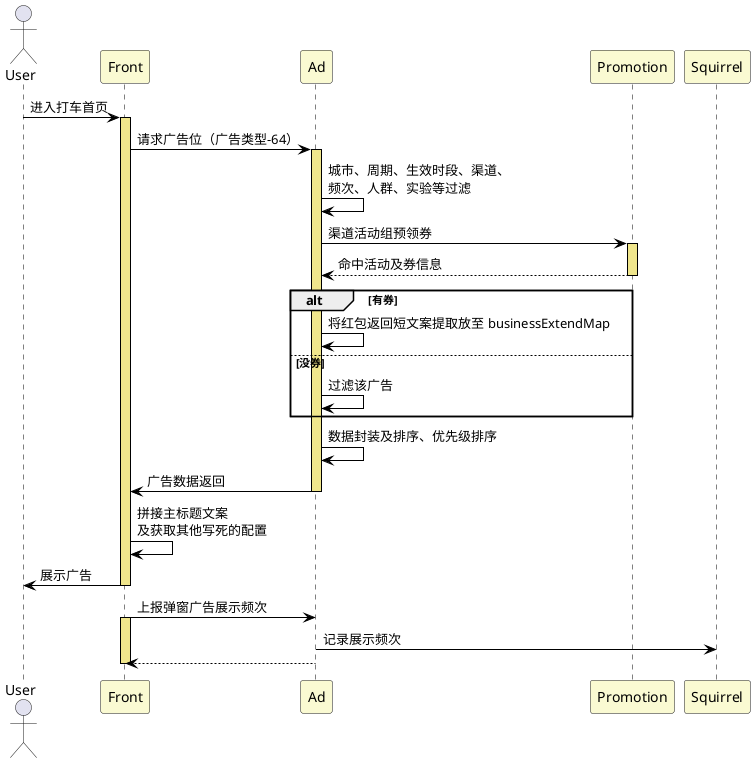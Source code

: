 @startuml
skinparam sequence {
ArrowColor black
LifeLineBorderColor black
LifeLineBackgroundColor khaki
ParticipantBackgroundColor lightgoldenrodyellow
}
Actor User
participant Front
participant Ad
participant Promotion
participant Squirrel

User -> Front: 进入打车首页

activate Front
    Front -> Ad: 请求广告位（广告类型-64）
        activate Ad
        Ad -> Ad: 城市、周期、生效时段、渠道、\n频次、人群、实验等过滤
        Ad -> Promotion: 渠道活动组预领券
            activate Promotion
                Promotion --> Ad : 命中活动及券信息
            deactivate Promotion
        alt 有券
            Ad -> Ad : 将红包返回短文案提取放至 businessExtendMap
        else 没券
            Ad -> Ad : 过滤该广告
        end
        Ad -> Ad: 数据封装及排序、优先级排序
        Ad -> Front: 广告数据返回
        deactivate Ad
    Front -> Front: 拼接主标题文案\n及获取其他写死的配置
    Front -> User: 展示广告
deactivate Front

Front -> Ad: 上报弹窗广告展示频次
    activate Front
        Ad -> Squirrel: 记录展示频次
        Ad --> Front
    deactivate Front
@enduml